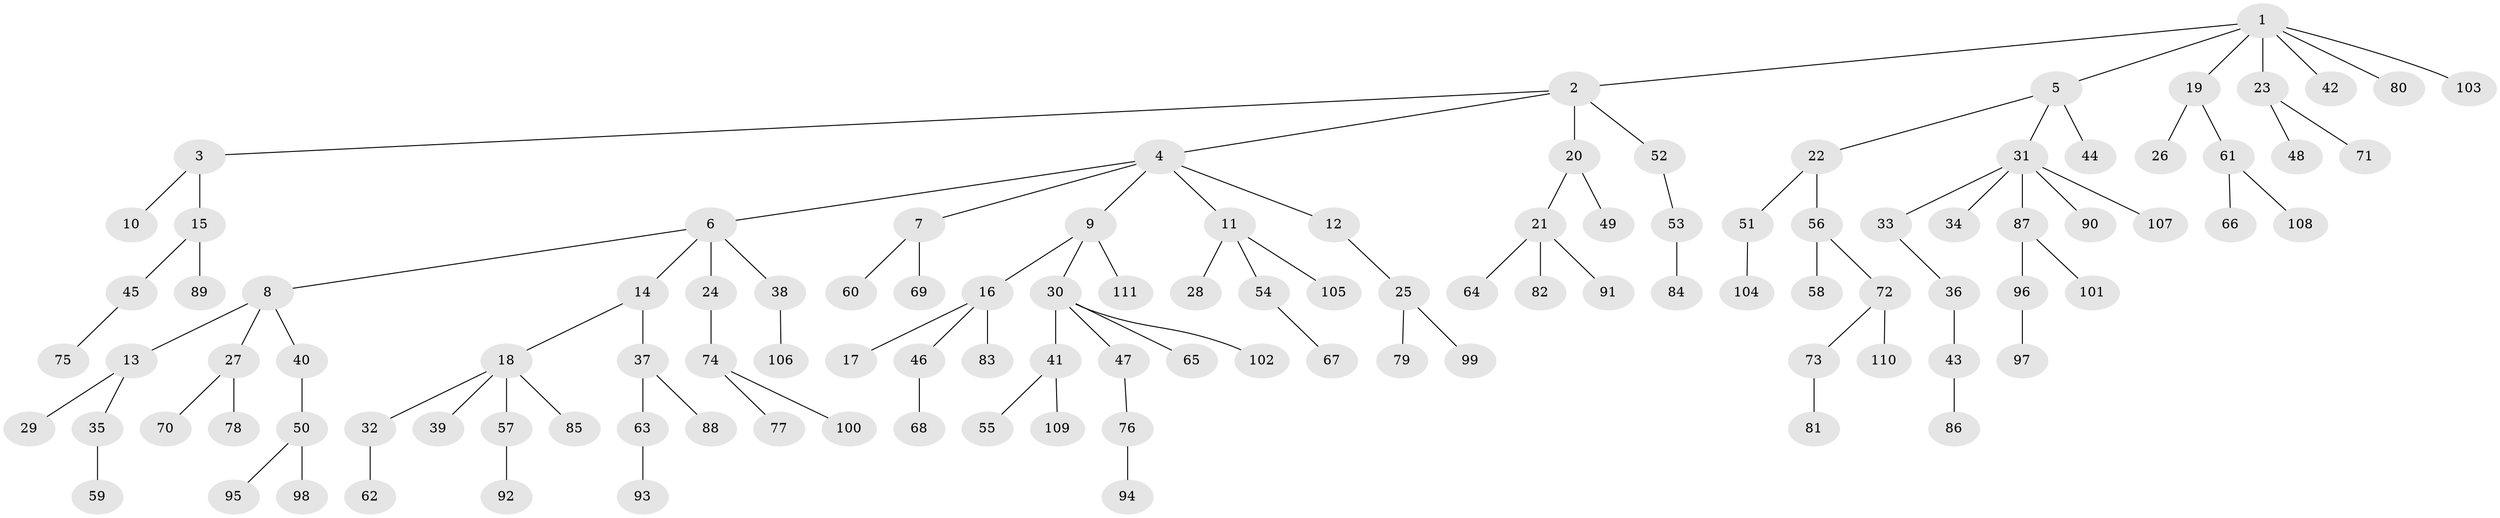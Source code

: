 // Generated by graph-tools (version 1.1) at 2025/11/02/27/25 16:11:28]
// undirected, 111 vertices, 110 edges
graph export_dot {
graph [start="1"]
  node [color=gray90,style=filled];
  1;
  2;
  3;
  4;
  5;
  6;
  7;
  8;
  9;
  10;
  11;
  12;
  13;
  14;
  15;
  16;
  17;
  18;
  19;
  20;
  21;
  22;
  23;
  24;
  25;
  26;
  27;
  28;
  29;
  30;
  31;
  32;
  33;
  34;
  35;
  36;
  37;
  38;
  39;
  40;
  41;
  42;
  43;
  44;
  45;
  46;
  47;
  48;
  49;
  50;
  51;
  52;
  53;
  54;
  55;
  56;
  57;
  58;
  59;
  60;
  61;
  62;
  63;
  64;
  65;
  66;
  67;
  68;
  69;
  70;
  71;
  72;
  73;
  74;
  75;
  76;
  77;
  78;
  79;
  80;
  81;
  82;
  83;
  84;
  85;
  86;
  87;
  88;
  89;
  90;
  91;
  92;
  93;
  94;
  95;
  96;
  97;
  98;
  99;
  100;
  101;
  102;
  103;
  104;
  105;
  106;
  107;
  108;
  109;
  110;
  111;
  1 -- 2;
  1 -- 5;
  1 -- 19;
  1 -- 23;
  1 -- 42;
  1 -- 80;
  1 -- 103;
  2 -- 3;
  2 -- 4;
  2 -- 20;
  2 -- 52;
  3 -- 10;
  3 -- 15;
  4 -- 6;
  4 -- 7;
  4 -- 9;
  4 -- 11;
  4 -- 12;
  5 -- 22;
  5 -- 31;
  5 -- 44;
  6 -- 8;
  6 -- 14;
  6 -- 24;
  6 -- 38;
  7 -- 60;
  7 -- 69;
  8 -- 13;
  8 -- 27;
  8 -- 40;
  9 -- 16;
  9 -- 30;
  9 -- 111;
  11 -- 28;
  11 -- 54;
  11 -- 105;
  12 -- 25;
  13 -- 29;
  13 -- 35;
  14 -- 18;
  14 -- 37;
  15 -- 45;
  15 -- 89;
  16 -- 17;
  16 -- 46;
  16 -- 83;
  18 -- 32;
  18 -- 39;
  18 -- 57;
  18 -- 85;
  19 -- 26;
  19 -- 61;
  20 -- 21;
  20 -- 49;
  21 -- 64;
  21 -- 82;
  21 -- 91;
  22 -- 51;
  22 -- 56;
  23 -- 48;
  23 -- 71;
  24 -- 74;
  25 -- 79;
  25 -- 99;
  27 -- 70;
  27 -- 78;
  30 -- 41;
  30 -- 47;
  30 -- 65;
  30 -- 102;
  31 -- 33;
  31 -- 34;
  31 -- 87;
  31 -- 90;
  31 -- 107;
  32 -- 62;
  33 -- 36;
  35 -- 59;
  36 -- 43;
  37 -- 63;
  37 -- 88;
  38 -- 106;
  40 -- 50;
  41 -- 55;
  41 -- 109;
  43 -- 86;
  45 -- 75;
  46 -- 68;
  47 -- 76;
  50 -- 95;
  50 -- 98;
  51 -- 104;
  52 -- 53;
  53 -- 84;
  54 -- 67;
  56 -- 58;
  56 -- 72;
  57 -- 92;
  61 -- 66;
  61 -- 108;
  63 -- 93;
  72 -- 73;
  72 -- 110;
  73 -- 81;
  74 -- 77;
  74 -- 100;
  76 -- 94;
  87 -- 96;
  87 -- 101;
  96 -- 97;
}
